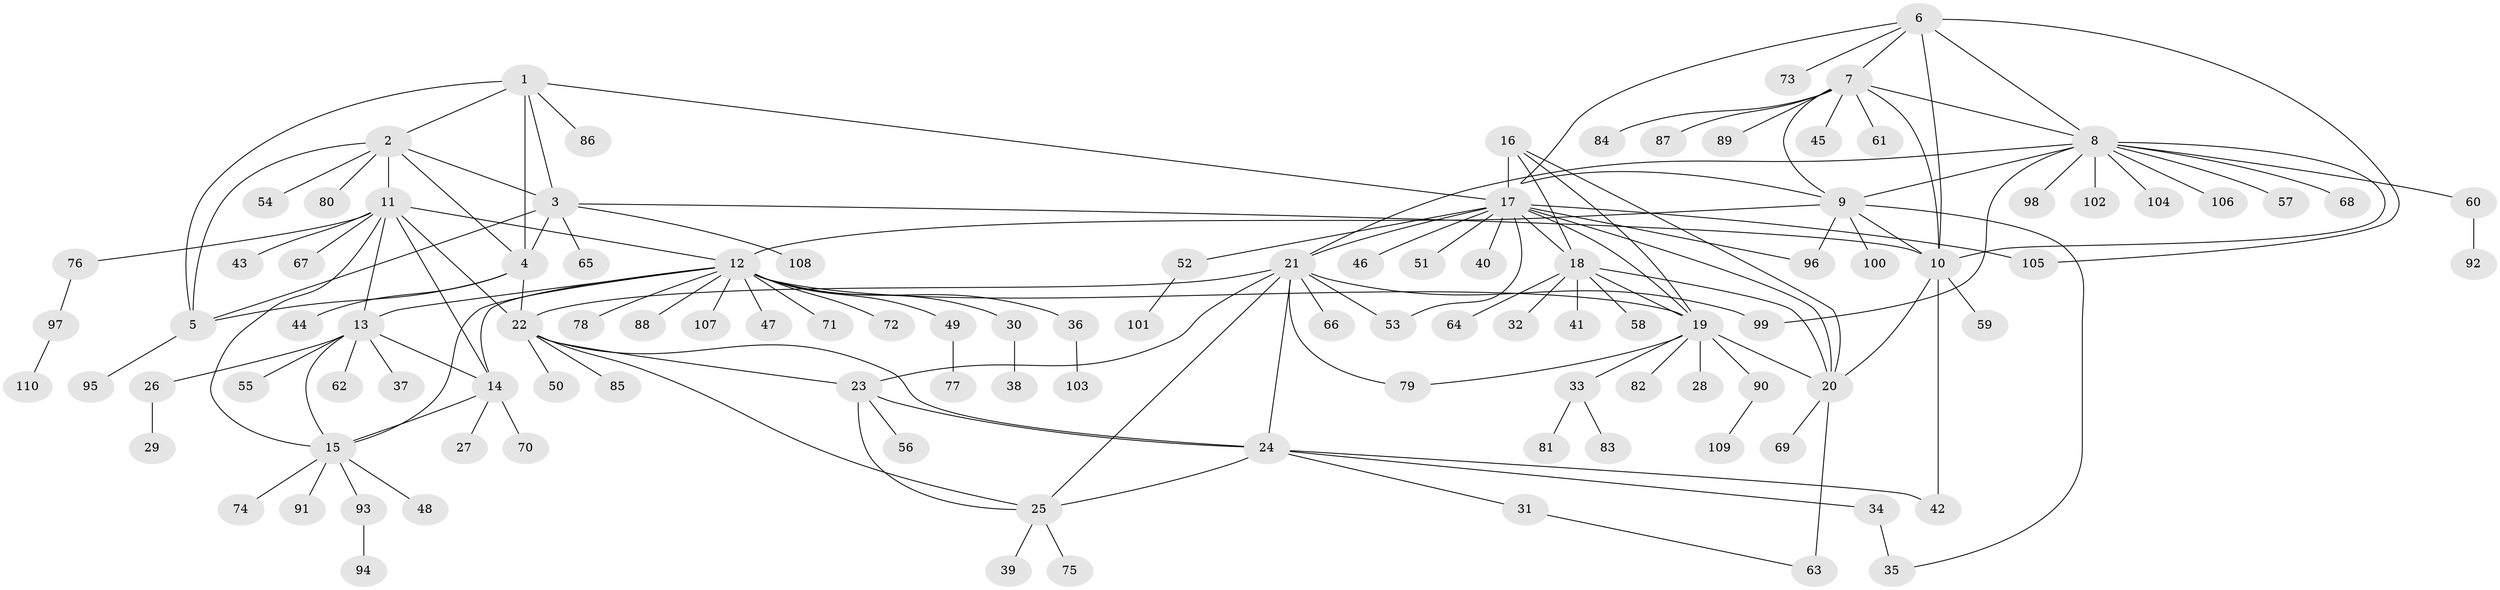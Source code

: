 // Generated by graph-tools (version 1.1) at 2025/02/03/09/25 03:02:42]
// undirected, 110 vertices, 153 edges
graph export_dot {
graph [start="1"]
  node [color=gray90,style=filled];
  1;
  2;
  3;
  4;
  5;
  6;
  7;
  8;
  9;
  10;
  11;
  12;
  13;
  14;
  15;
  16;
  17;
  18;
  19;
  20;
  21;
  22;
  23;
  24;
  25;
  26;
  27;
  28;
  29;
  30;
  31;
  32;
  33;
  34;
  35;
  36;
  37;
  38;
  39;
  40;
  41;
  42;
  43;
  44;
  45;
  46;
  47;
  48;
  49;
  50;
  51;
  52;
  53;
  54;
  55;
  56;
  57;
  58;
  59;
  60;
  61;
  62;
  63;
  64;
  65;
  66;
  67;
  68;
  69;
  70;
  71;
  72;
  73;
  74;
  75;
  76;
  77;
  78;
  79;
  80;
  81;
  82;
  83;
  84;
  85;
  86;
  87;
  88;
  89;
  90;
  91;
  92;
  93;
  94;
  95;
  96;
  97;
  98;
  99;
  100;
  101;
  102;
  103;
  104;
  105;
  106;
  107;
  108;
  109;
  110;
  1 -- 2;
  1 -- 3;
  1 -- 4;
  1 -- 5;
  1 -- 17;
  1 -- 86;
  2 -- 3;
  2 -- 4;
  2 -- 5;
  2 -- 11;
  2 -- 54;
  2 -- 80;
  3 -- 4;
  3 -- 5;
  3 -- 10;
  3 -- 65;
  3 -- 108;
  4 -- 5;
  4 -- 22;
  4 -- 44;
  5 -- 95;
  6 -- 7;
  6 -- 8;
  6 -- 9;
  6 -- 10;
  6 -- 73;
  6 -- 105;
  7 -- 8;
  7 -- 9;
  7 -- 10;
  7 -- 45;
  7 -- 61;
  7 -- 84;
  7 -- 87;
  7 -- 89;
  8 -- 9;
  8 -- 10;
  8 -- 21;
  8 -- 57;
  8 -- 60;
  8 -- 68;
  8 -- 98;
  8 -- 99;
  8 -- 102;
  8 -- 104;
  8 -- 106;
  9 -- 10;
  9 -- 12;
  9 -- 35;
  9 -- 96;
  9 -- 100;
  10 -- 20;
  10 -- 42;
  10 -- 59;
  11 -- 12;
  11 -- 13;
  11 -- 14;
  11 -- 15;
  11 -- 22;
  11 -- 43;
  11 -- 67;
  11 -- 76;
  12 -- 13;
  12 -- 14;
  12 -- 15;
  12 -- 19;
  12 -- 30;
  12 -- 36;
  12 -- 47;
  12 -- 49;
  12 -- 71;
  12 -- 72;
  12 -- 78;
  12 -- 88;
  12 -- 107;
  13 -- 14;
  13 -- 15;
  13 -- 26;
  13 -- 37;
  13 -- 55;
  13 -- 62;
  14 -- 15;
  14 -- 27;
  14 -- 70;
  15 -- 48;
  15 -- 74;
  15 -- 91;
  15 -- 93;
  16 -- 17;
  16 -- 18;
  16 -- 19;
  16 -- 20;
  17 -- 18;
  17 -- 19;
  17 -- 20;
  17 -- 21;
  17 -- 40;
  17 -- 46;
  17 -- 51;
  17 -- 52;
  17 -- 53;
  17 -- 96;
  17 -- 105;
  18 -- 19;
  18 -- 20;
  18 -- 32;
  18 -- 41;
  18 -- 58;
  18 -- 64;
  19 -- 20;
  19 -- 28;
  19 -- 33;
  19 -- 79;
  19 -- 82;
  19 -- 90;
  20 -- 63;
  20 -- 69;
  21 -- 22;
  21 -- 23;
  21 -- 24;
  21 -- 25;
  21 -- 53;
  21 -- 66;
  21 -- 79;
  21 -- 99;
  22 -- 23;
  22 -- 24;
  22 -- 25;
  22 -- 50;
  22 -- 85;
  23 -- 24;
  23 -- 25;
  23 -- 56;
  24 -- 25;
  24 -- 31;
  24 -- 34;
  24 -- 42;
  25 -- 39;
  25 -- 75;
  26 -- 29;
  30 -- 38;
  31 -- 63;
  33 -- 81;
  33 -- 83;
  34 -- 35;
  36 -- 103;
  49 -- 77;
  52 -- 101;
  60 -- 92;
  76 -- 97;
  90 -- 109;
  93 -- 94;
  97 -- 110;
}
